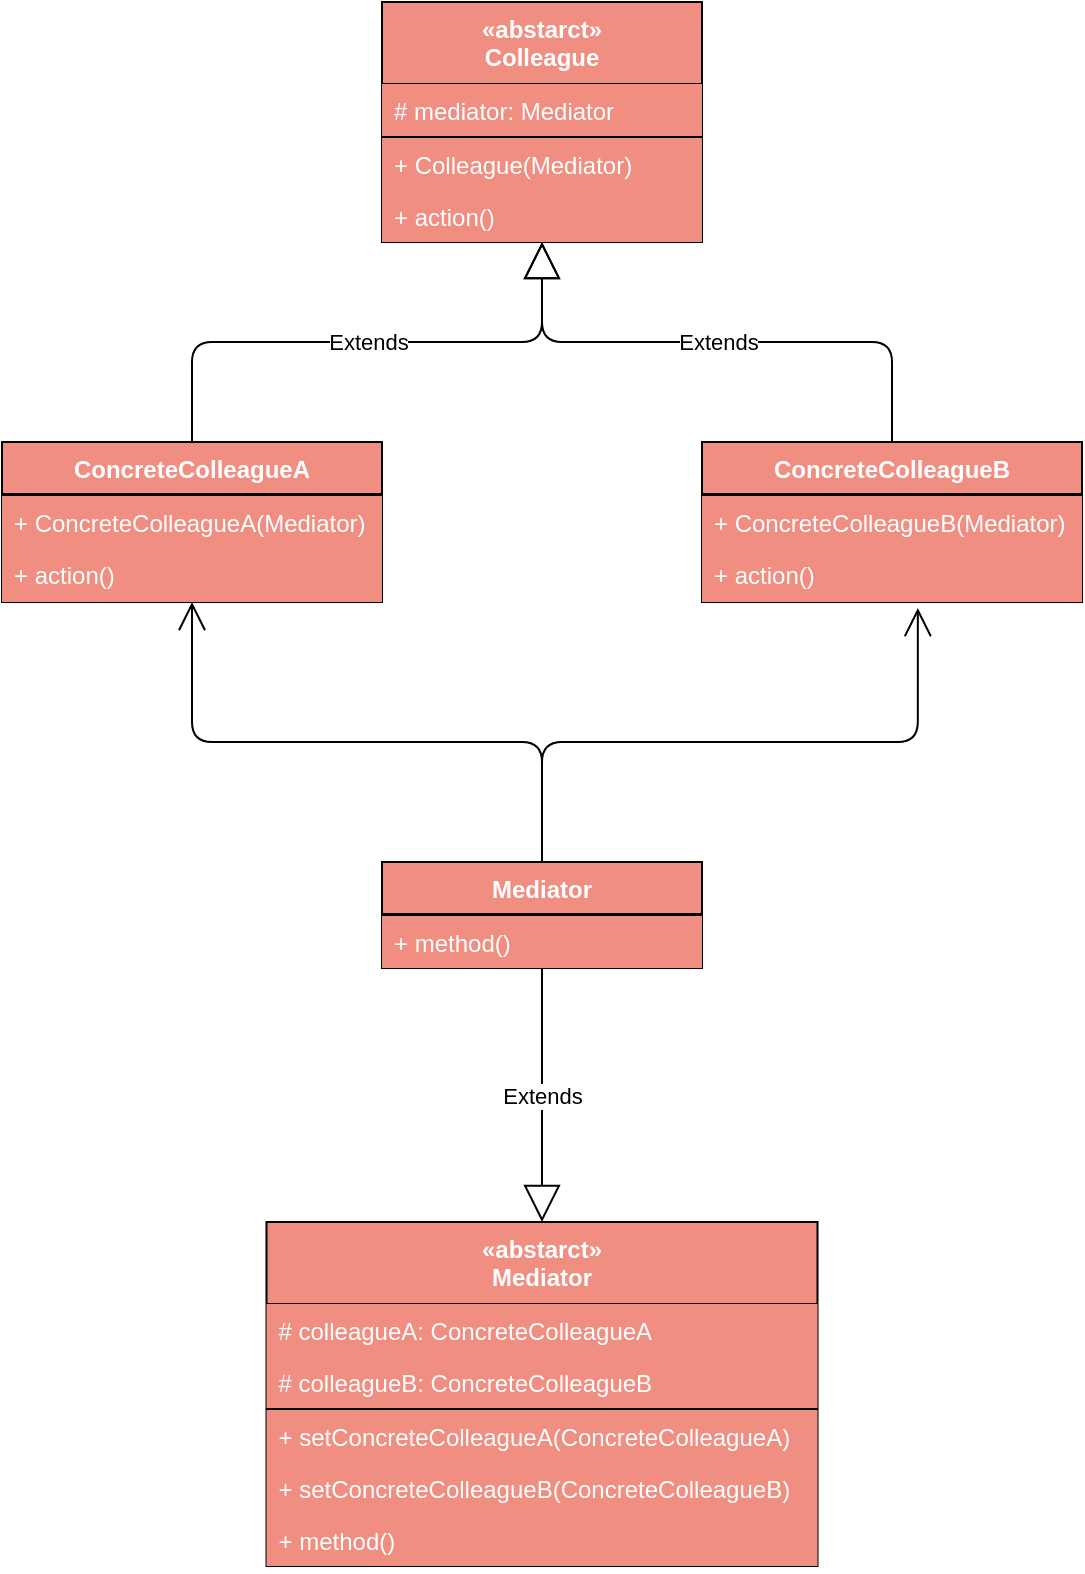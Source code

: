 <mxfile version="12.4.8" type="github">
  <diagram id="zN97RrOtZqz6y1eVa5Ov" name="Page-1">
    <mxGraphModel dx="1186" dy="741" grid="1" gridSize="10" guides="1" tooltips="1" connect="1" arrows="1" fold="1" page="1" pageScale="1" pageWidth="827" pageHeight="1169" math="0" shadow="0">
      <root>
        <mxCell id="0"/>
        <mxCell id="1" parent="0"/>
        <mxCell id="Sj3TVZAS6EbvMV6zD9ND-1" value="Mediator" style="swimlane;fontStyle=1;align=center;verticalAlign=top;childLayout=stackLayout;horizontal=1;startSize=26;horizontalStack=0;resizeParent=1;resizeParentMax=0;resizeLast=0;collapsible=1;marginBottom=0;fillColor=#F08E81;fontColor=#FFFFFF;" parent="1" vertex="1">
          <mxGeometry x="333" y="480" width="160" height="53" as="geometry"/>
        </mxCell>
        <mxCell id="Sj3TVZAS6EbvMV6zD9ND-3" value="" style="line;strokeWidth=1;fillColor=#F08E81;align=left;verticalAlign=middle;spacingTop=-1;spacingLeft=3;spacingRight=3;rotatable=0;labelPosition=right;points=[];portConstraint=eastwest;fontColor=#FFFFFF;" parent="Sj3TVZAS6EbvMV6zD9ND-1" vertex="1">
          <mxGeometry y="26" width="160" height="1" as="geometry"/>
        </mxCell>
        <mxCell id="Sj3TVZAS6EbvMV6zD9ND-4" value="+ method()" style="text;strokeColor=none;fillColor=#F08E81;align=left;verticalAlign=top;spacingLeft=4;spacingRight=4;overflow=hidden;rotatable=0;points=[[0,0.5],[1,0.5]];portConstraint=eastwest;fontColor=#FFFFFF;" parent="Sj3TVZAS6EbvMV6zD9ND-1" vertex="1">
          <mxGeometry y="27" width="160" height="26" as="geometry"/>
        </mxCell>
        <mxCell id="Sj3TVZAS6EbvMV6zD9ND-5" value="«abstarct»&#xa;Colleague" style="swimlane;fontStyle=1;align=center;verticalAlign=top;childLayout=stackLayout;horizontal=1;startSize=41;horizontalStack=0;resizeParent=1;resizeParentMax=0;resizeLast=0;collapsible=1;marginBottom=0;fillColor=#F08E81;fontColor=#FFFFFF;" parent="1" vertex="1">
          <mxGeometry x="333" y="50" width="160" height="120" as="geometry"/>
        </mxCell>
        <mxCell id="Sj3TVZAS6EbvMV6zD9ND-6" value="# mediator: Mediator" style="text;strokeColor=none;fillColor=#F08E81;align=left;verticalAlign=top;spacingLeft=4;spacingRight=4;overflow=hidden;rotatable=0;points=[[0,0.5],[1,0.5]];portConstraint=eastwest;fontColor=#FFFFFF;" parent="Sj3TVZAS6EbvMV6zD9ND-5" vertex="1">
          <mxGeometry y="41" width="160" height="26" as="geometry"/>
        </mxCell>
        <mxCell id="Sj3TVZAS6EbvMV6zD9ND-7" value="" style="line;strokeWidth=1;fillColor=#F08E81;align=left;verticalAlign=middle;spacingTop=-1;spacingLeft=3;spacingRight=3;rotatable=0;labelPosition=right;points=[];portConstraint=eastwest;fontColor=#FFFFFF;" parent="Sj3TVZAS6EbvMV6zD9ND-5" vertex="1">
          <mxGeometry y="67" width="160" height="1" as="geometry"/>
        </mxCell>
        <mxCell id="Sj3TVZAS6EbvMV6zD9ND-8" value="+ Colleague(Mediator)" style="text;strokeColor=none;fillColor=#F08E81;align=left;verticalAlign=top;spacingLeft=4;spacingRight=4;overflow=hidden;rotatable=0;points=[[0,0.5],[1,0.5]];portConstraint=eastwest;fontColor=#FFFFFF;" parent="Sj3TVZAS6EbvMV6zD9ND-5" vertex="1">
          <mxGeometry y="68" width="160" height="26" as="geometry"/>
        </mxCell>
        <mxCell id="Sj3TVZAS6EbvMV6zD9ND-21" value="+ action()" style="text;strokeColor=none;fillColor=#F08E81;align=left;verticalAlign=top;spacingLeft=4;spacingRight=4;overflow=hidden;rotatable=0;points=[[0,0.5],[1,0.5]];portConstraint=eastwest;fontColor=#FFFFFF;" parent="Sj3TVZAS6EbvMV6zD9ND-5" vertex="1">
          <mxGeometry y="94" width="160" height="26" as="geometry"/>
        </mxCell>
        <mxCell id="Sj3TVZAS6EbvMV6zD9ND-9" value="ConcreteColleagueA" style="swimlane;fontStyle=1;align=center;verticalAlign=top;childLayout=stackLayout;horizontal=1;startSize=26;horizontalStack=0;resizeParent=1;resizeParentMax=0;resizeLast=0;collapsible=1;marginBottom=0;fillColor=#F08E81;fontColor=#FFFFFF;" parent="1" vertex="1">
          <mxGeometry x="143" y="270" width="190" height="80" as="geometry"/>
        </mxCell>
        <mxCell id="Sj3TVZAS6EbvMV6zD9ND-11" value="" style="line;strokeWidth=1;fillColor=#F08E81;align=left;verticalAlign=middle;spacingTop=-1;spacingLeft=3;spacingRight=3;rotatable=0;labelPosition=right;points=[];portConstraint=eastwest;fontColor=#FFFFFF;" parent="Sj3TVZAS6EbvMV6zD9ND-9" vertex="1">
          <mxGeometry y="26" width="190" height="1" as="geometry"/>
        </mxCell>
        <mxCell id="Sj3TVZAS6EbvMV6zD9ND-12" value="+ ConcreteColleagueA(Mediator)" style="text;strokeColor=none;fillColor=#F08E81;align=left;verticalAlign=top;spacingLeft=4;spacingRight=4;overflow=hidden;rotatable=0;points=[[0,0.5],[1,0.5]];portConstraint=eastwest;fontColor=#FFFFFF;" parent="Sj3TVZAS6EbvMV6zD9ND-9" vertex="1">
          <mxGeometry y="27" width="190" height="26" as="geometry"/>
        </mxCell>
        <mxCell id="Sj3TVZAS6EbvMV6zD9ND-24" value="+ action()" style="text;strokeColor=none;fillColor=#F08E81;align=left;verticalAlign=top;spacingLeft=4;spacingRight=4;overflow=hidden;rotatable=0;points=[[0,0.5],[1,0.5]];portConstraint=eastwest;fontColor=#FFFFFF;" parent="Sj3TVZAS6EbvMV6zD9ND-9" vertex="1">
          <mxGeometry y="53" width="190" height="27" as="geometry"/>
        </mxCell>
        <mxCell id="Sj3TVZAS6EbvMV6zD9ND-17" value="«abstarct»&#xa;Mediator" style="swimlane;fontStyle=1;align=center;verticalAlign=top;childLayout=stackLayout;horizontal=1;startSize=41;horizontalStack=0;resizeParent=1;resizeParentMax=0;resizeLast=0;collapsible=1;marginBottom=0;fillColor=#F08E81;fontColor=#FFFFFF;" parent="1" vertex="1">
          <mxGeometry x="275.25" y="660" width="275.5" height="172" as="geometry"/>
        </mxCell>
        <mxCell id="Sj3TVZAS6EbvMV6zD9ND-32" value="# colleagueA: ConcreteColleagueA" style="text;strokeColor=none;fillColor=#F08E81;align=left;verticalAlign=top;spacingLeft=4;spacingRight=4;overflow=hidden;rotatable=0;points=[[0,0.5],[1,0.5]];portConstraint=eastwest;fontColor=#FFFFFF;" parent="Sj3TVZAS6EbvMV6zD9ND-17" vertex="1">
          <mxGeometry y="41" width="275.5" height="26" as="geometry"/>
        </mxCell>
        <mxCell id="Sj3TVZAS6EbvMV6zD9ND-18" value="# colleagueB: ConcreteColleagueB" style="text;strokeColor=none;fillColor=#F08E81;align=left;verticalAlign=top;spacingLeft=4;spacingRight=4;overflow=hidden;rotatable=0;points=[[0,0.5],[1,0.5]];portConstraint=eastwest;fontColor=#FFFFFF;" parent="Sj3TVZAS6EbvMV6zD9ND-17" vertex="1">
          <mxGeometry y="67" width="275.5" height="26" as="geometry"/>
        </mxCell>
        <mxCell id="Sj3TVZAS6EbvMV6zD9ND-19" value="" style="line;strokeWidth=1;fillColor=#F08E81;align=left;verticalAlign=middle;spacingTop=-1;spacingLeft=3;spacingRight=3;rotatable=0;labelPosition=right;points=[];portConstraint=eastwest;fontColor=#FFFFFF;" parent="Sj3TVZAS6EbvMV6zD9ND-17" vertex="1">
          <mxGeometry y="93" width="275.5" height="1" as="geometry"/>
        </mxCell>
        <mxCell id="Sj3TVZAS6EbvMV6zD9ND-20" value="+ setConcreteColleagueA(ConcreteColleagueA)" style="text;strokeColor=none;fillColor=#F08E81;align=left;verticalAlign=top;spacingLeft=4;spacingRight=4;overflow=hidden;rotatable=0;points=[[0,0.5],[1,0.5]];portConstraint=eastwest;fontColor=#FFFFFF;" parent="Sj3TVZAS6EbvMV6zD9ND-17" vertex="1">
          <mxGeometry y="94" width="275.5" height="26" as="geometry"/>
        </mxCell>
        <mxCell id="Sj3TVZAS6EbvMV6zD9ND-35" value="+ setConcreteColleagueB(ConcreteColleagueB)" style="text;strokeColor=none;fillColor=#F08E81;align=left;verticalAlign=top;spacingLeft=4;spacingRight=4;overflow=hidden;rotatable=0;points=[[0,0.5],[1,0.5]];portConstraint=eastwest;fontColor=#FFFFFF;" parent="Sj3TVZAS6EbvMV6zD9ND-17" vertex="1">
          <mxGeometry y="120" width="275.5" height="26" as="geometry"/>
        </mxCell>
        <mxCell id="Sj3TVZAS6EbvMV6zD9ND-33" value="+ method()" style="text;strokeColor=none;fillColor=#F08E81;align=left;verticalAlign=top;spacingLeft=4;spacingRight=4;overflow=hidden;rotatable=0;points=[[0,0.5],[1,0.5]];portConstraint=eastwest;fontColor=#FFFFFF;" parent="Sj3TVZAS6EbvMV6zD9ND-17" vertex="1">
          <mxGeometry y="146" width="275.5" height="26" as="geometry"/>
        </mxCell>
        <mxCell id="Sj3TVZAS6EbvMV6zD9ND-26" value="ConcreteColleagueB" style="swimlane;fontStyle=1;align=center;verticalAlign=top;childLayout=stackLayout;horizontal=1;startSize=26;horizontalStack=0;resizeParent=1;resizeParentMax=0;resizeLast=0;collapsible=1;marginBottom=0;fillColor=#F08E81;fontColor=#FFFFFF;" parent="1" vertex="1">
          <mxGeometry x="493" y="270" width="190" height="80" as="geometry"/>
        </mxCell>
        <mxCell id="Sj3TVZAS6EbvMV6zD9ND-27" value="" style="line;strokeWidth=1;fillColor=#F08E81;align=left;verticalAlign=middle;spacingTop=-1;spacingLeft=3;spacingRight=3;rotatable=0;labelPosition=right;points=[];portConstraint=eastwest;fontColor=#FFFFFF;" parent="Sj3TVZAS6EbvMV6zD9ND-26" vertex="1">
          <mxGeometry y="26" width="190" height="1" as="geometry"/>
        </mxCell>
        <mxCell id="Sj3TVZAS6EbvMV6zD9ND-28" value="+ ConcreteColleagueB(Mediator)" style="text;strokeColor=none;fillColor=#F08E81;align=left;verticalAlign=top;spacingLeft=4;spacingRight=4;overflow=hidden;rotatable=0;points=[[0,0.5],[1,0.5]];portConstraint=eastwest;fontColor=#FFFFFF;" parent="Sj3TVZAS6EbvMV6zD9ND-26" vertex="1">
          <mxGeometry y="27" width="190" height="26" as="geometry"/>
        </mxCell>
        <mxCell id="Sj3TVZAS6EbvMV6zD9ND-29" value="+ action()" style="text;strokeColor=none;fillColor=#F08E81;align=left;verticalAlign=top;spacingLeft=4;spacingRight=4;overflow=hidden;rotatable=0;points=[[0,0.5],[1,0.5]];portConstraint=eastwest;fontColor=#FFFFFF;" parent="Sj3TVZAS6EbvMV6zD9ND-26" vertex="1">
          <mxGeometry y="53" width="190" height="27" as="geometry"/>
        </mxCell>
        <mxCell id="Sj3TVZAS6EbvMV6zD9ND-30" value="Extends" style="endArrow=block;endSize=16;endFill=0;html=1;fontColor=#000000;entryX=0.5;entryY=1;entryDx=0;entryDy=0;exitX=0.5;exitY=0;exitDx=0;exitDy=0;edgeStyle=orthogonalEdgeStyle;" parent="1" source="Sj3TVZAS6EbvMV6zD9ND-9" target="Sj3TVZAS6EbvMV6zD9ND-5" edge="1">
          <mxGeometry width="160" relative="1" as="geometry">
            <mxPoint x="200" y="450" as="sourcePoint"/>
            <mxPoint x="360" y="450" as="targetPoint"/>
          </mxGeometry>
        </mxCell>
        <mxCell id="Sj3TVZAS6EbvMV6zD9ND-31" value="Extends" style="endArrow=block;endSize=16;endFill=0;html=1;fontColor=#000000;entryX=0.5;entryY=1;entryDx=0;entryDy=0;exitX=0.5;exitY=0;exitDx=0;exitDy=0;edgeStyle=orthogonalEdgeStyle;" parent="1" source="Sj3TVZAS6EbvMV6zD9ND-26" target="Sj3TVZAS6EbvMV6zD9ND-5" edge="1">
          <mxGeometry width="160" relative="1" as="geometry">
            <mxPoint x="60" y="490" as="sourcePoint"/>
            <mxPoint x="220" y="490" as="targetPoint"/>
          </mxGeometry>
        </mxCell>
        <mxCell id="Sj3TVZAS6EbvMV6zD9ND-36" value="" style="endArrow=open;endFill=1;endSize=12;html=1;fontColor=#000000;entryX=0.5;entryY=1;entryDx=0;entryDy=0;exitX=0.5;exitY=0;exitDx=0;exitDy=0;edgeStyle=orthogonalEdgeStyle;" parent="1" source="Sj3TVZAS6EbvMV6zD9ND-1" target="Sj3TVZAS6EbvMV6zD9ND-9" edge="1">
          <mxGeometry width="160" relative="1" as="geometry">
            <mxPoint x="50" y="620" as="sourcePoint"/>
            <mxPoint x="210" y="620" as="targetPoint"/>
            <Array as="points">
              <mxPoint x="413" y="420"/>
              <mxPoint x="238" y="420"/>
            </Array>
          </mxGeometry>
        </mxCell>
        <mxCell id="Sj3TVZAS6EbvMV6zD9ND-37" value="" style="endArrow=open;endFill=1;endSize=12;html=1;fontColor=#000000;entryX=0.568;entryY=1.111;entryDx=0;entryDy=0;entryPerimeter=0;exitX=0.5;exitY=0;exitDx=0;exitDy=0;edgeStyle=orthogonalEdgeStyle;" parent="1" source="Sj3TVZAS6EbvMV6zD9ND-1" target="Sj3TVZAS6EbvMV6zD9ND-29" edge="1">
          <mxGeometry width="160" relative="1" as="geometry">
            <mxPoint x="80" y="610" as="sourcePoint"/>
            <mxPoint x="240" y="610" as="targetPoint"/>
            <Array as="points">
              <mxPoint x="413" y="420"/>
              <mxPoint x="601" y="420"/>
            </Array>
          </mxGeometry>
        </mxCell>
        <mxCell id="Sj3TVZAS6EbvMV6zD9ND-38" value="Extends" style="endArrow=block;endSize=16;endFill=0;html=1;fontColor=#000000;entryX=0.5;entryY=0;entryDx=0;entryDy=0;exitX=0.5;exitY=1;exitDx=0;exitDy=0;" parent="1" source="Sj3TVZAS6EbvMV6zD9ND-1" target="Sj3TVZAS6EbvMV6zD9ND-17" edge="1">
          <mxGeometry width="160" relative="1" as="geometry">
            <mxPoint x="40" y="580" as="sourcePoint"/>
            <mxPoint x="200" y="580" as="targetPoint"/>
          </mxGeometry>
        </mxCell>
      </root>
    </mxGraphModel>
  </diagram>
</mxfile>
